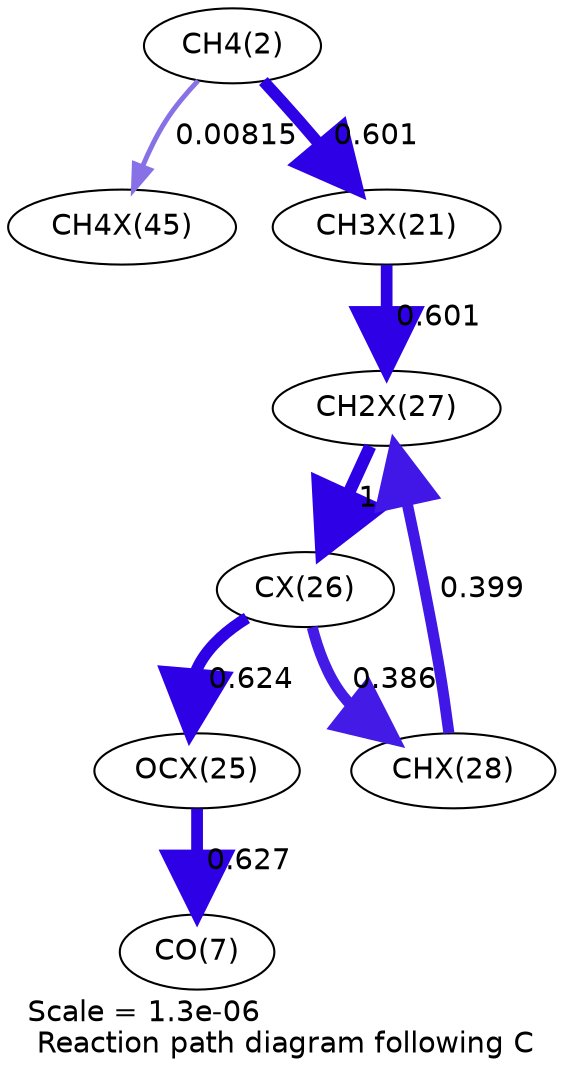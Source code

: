 digraph reaction_paths {
center=1;
s4 -> s42[fontname="Helvetica", penwidth=2.37, arrowsize=1.18, color="0.7, 0.508, 0.9"
, label=" 0.00815"];
s4 -> s34[fontname="Helvetica", penwidth=5.62, arrowsize=2.81, color="0.7, 1.1, 0.9"
, label=" 0.601"];
s34 -> s40[fontname="Helvetica", penwidth=5.62, arrowsize=2.81, color="0.7, 1.1, 0.9"
, label=" 0.601"];
s41 -> s40[fontname="Helvetica", penwidth=5.31, arrowsize=2.65, color="0.7, 0.899, 0.9"
, label=" 0.399"];
s40 -> s39[fontname="Helvetica", penwidth=6, arrowsize=3, color="0.7, 1.5, 0.9"
, label=" 1"];
s39 -> s41[fontname="Helvetica", penwidth=5.28, arrowsize=2.64, color="0.7, 0.886, 0.9"
, label=" 0.386"];
s39 -> s38[fontname="Helvetica", penwidth=5.64, arrowsize=2.82, color="0.7, 1.12, 0.9"
, label=" 0.624"];
s38 -> s9[fontname="Helvetica", penwidth=5.65, arrowsize=2.82, color="0.7, 1.13, 0.9"
, label=" 0.627"];
s4 [ fontname="Helvetica", label="CH4(2)"];
s9 [ fontname="Helvetica", label="CO(7)"];
s34 [ fontname="Helvetica", label="CH3X(21)"];
s38 [ fontname="Helvetica", label="OCX(25)"];
s39 [ fontname="Helvetica", label="CX(26)"];
s40 [ fontname="Helvetica", label="CH2X(27)"];
s41 [ fontname="Helvetica", label="CHX(28)"];
s42 [ fontname="Helvetica", label="CH4X(45)"];
 label = "Scale = 1.3e-06\l Reaction path diagram following C";
 fontname = "Helvetica";
}
